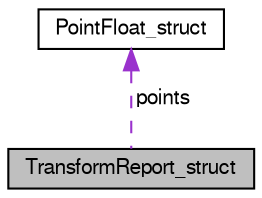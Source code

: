 digraph "TransformReport_struct"
{
  bgcolor="transparent";
  edge [fontname="FreeSans",fontsize="10",labelfontname="FreeSans",labelfontsize="10"];
  node [fontname="FreeSans",fontsize="10",shape=record];
  Node1 [label="TransformReport_struct",height=0.2,width=0.4,color="black", fillcolor="grey75", style="filled" fontcolor="black"];
  Node2 -> Node1 [dir="back",color="darkorchid3",fontsize="10",style="dashed",label=" points" ,fontname="FreeSans"];
  Node2 [label="PointFloat_struct",height=0.2,width=0.4,color="black",URL="$struct_point_float__struct.html"];
}
